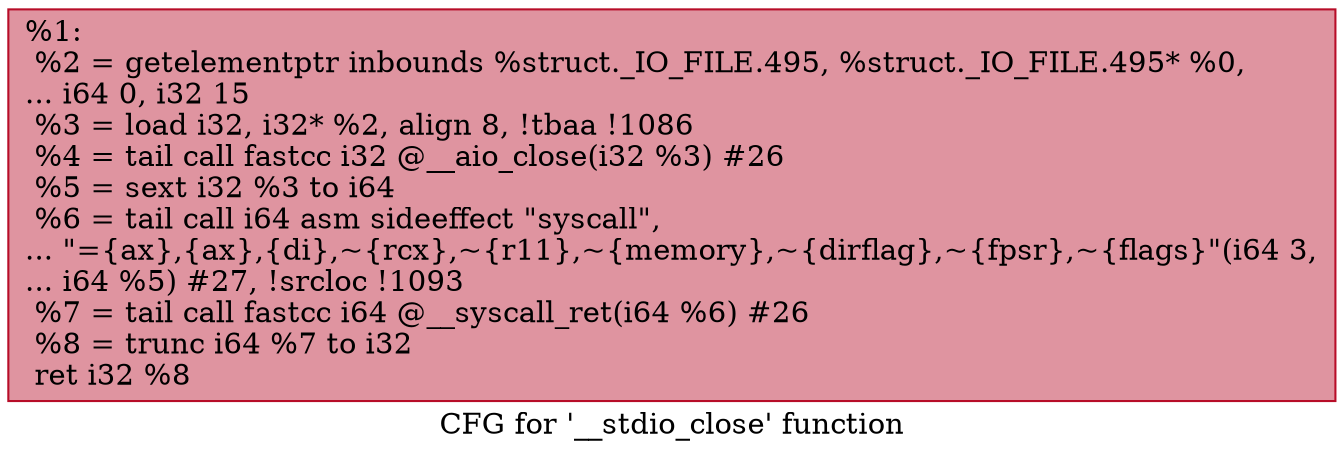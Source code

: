 digraph "CFG for '__stdio_close' function" {
	label="CFG for '__stdio_close' function";

	Node0x23e4d10 [shape=record,color="#b70d28ff", style=filled, fillcolor="#b70d2870",label="{%1:\l  %2 = getelementptr inbounds %struct._IO_FILE.495, %struct._IO_FILE.495* %0,\l... i64 0, i32 15\l  %3 = load i32, i32* %2, align 8, !tbaa !1086\l  %4 = tail call fastcc i32 @__aio_close(i32 %3) #26\l  %5 = sext i32 %3 to i64\l  %6 = tail call i64 asm sideeffect \"syscall\",\l... \"=\{ax\},\{ax\},\{di\},~\{rcx\},~\{r11\},~\{memory\},~\{dirflag\},~\{fpsr\},~\{flags\}\"(i64 3,\l... i64 %5) #27, !srcloc !1093\l  %7 = tail call fastcc i64 @__syscall_ret(i64 %6) #26\l  %8 = trunc i64 %7 to i32\l  ret i32 %8\l}"];
}
